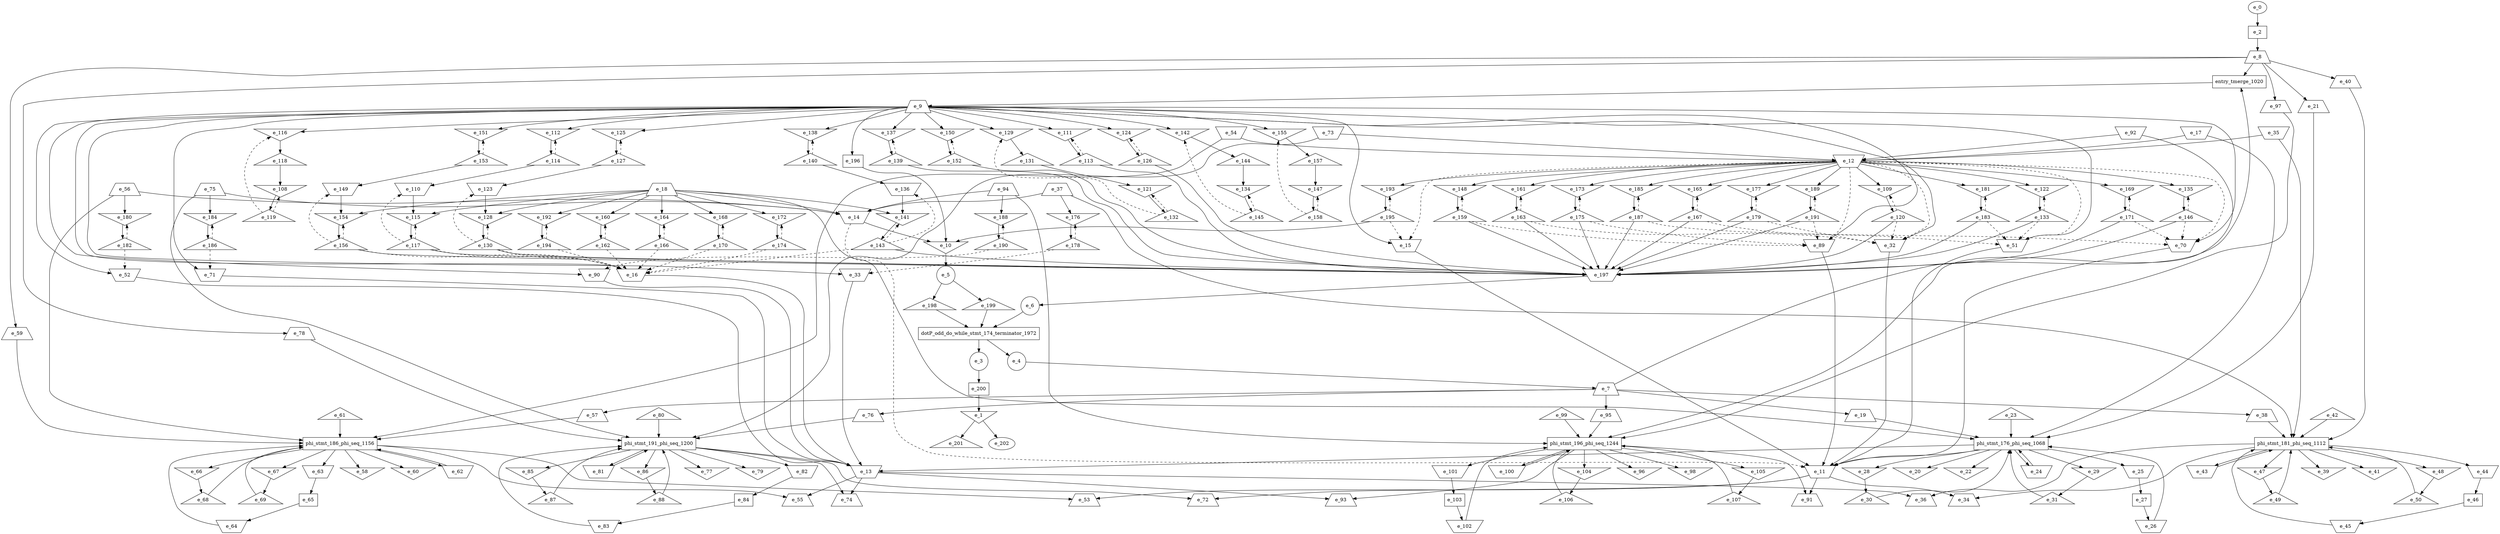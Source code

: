 digraph control_path {
  e_0: entry_node : n ;
  e_1 [shape = invtriangle];
  e_2 [shape = dot];
  e_3 [shape = circle];
  e_4 [shape = circle];
  e_5 [shape = circle];
  e_6 [shape = circle];
  e_7 [shape = trapezium];
  e_8 [shape = trapezium];
  e_9 [shape = trapezium];
  e_10 [shape = invtriangle];
  e_11 [shape = invtrapezium];
  e_12 [shape = invtrapezium];
  e_13 [shape = invtrapezium];
  e_14 [shape = invtrapezium];
  e_15 [shape = invtrapezium];
  e_16 [shape = invtrapezium];
  e_17 [shape = invtrapezium];
  e_18 [shape = trapezium];
  e_19 [shape = trapezium];
  e_20 [shape = invtriangle];
  e_21 [shape = trapezium];
  e_22 [shape = invtriangle];
  e_23 [shape = triangle];
  e_24 [shape = invtrapezium];
  e_25 [shape = invtrapezium];
  e_26 [shape = invtrapezium];
  e_27 [shape = dot];
  e_28 [shape = invtriangle];
  e_29 [shape = invtriangle];
  e_30 [shape = triangle];
  e_31 [shape = triangle];
  e_32 [shape = invtrapezium];
  e_33 [shape = invtrapezium];
  e_34 [shape = trapezium];
  e_35 [shape = invtrapezium];
  e_36 [shape = trapezium];
  e_37 [shape = trapezium];
  e_38 [shape = trapezium];
  e_39 [shape = invtriangle];
  e_40 [shape = trapezium];
  e_41 [shape = invtriangle];
  e_42 [shape = triangle];
  e_43 [shape = invtrapezium];
  e_44 [shape = invtrapezium];
  e_45 [shape = invtrapezium];
  e_46 [shape = dot];
  e_47 [shape = invtriangle];
  e_48 [shape = invtriangle];
  e_49 [shape = triangle];
  e_50 [shape = triangle];
  e_51 [shape = invtrapezium];
  e_52 [shape = invtrapezium];
  e_53 [shape = trapezium];
  e_54 [shape = invtrapezium];
  e_55 [shape = trapezium];
  e_56 [shape = trapezium];
  e_57 [shape = trapezium];
  e_58 [shape = invtriangle];
  e_59 [shape = trapezium];
  e_60 [shape = invtriangle];
  e_61 [shape = triangle];
  e_62 [shape = invtrapezium];
  e_63 [shape = invtrapezium];
  e_64 [shape = invtrapezium];
  e_65 [shape = dot];
  e_66 [shape = invtriangle];
  e_67 [shape = invtriangle];
  e_68 [shape = triangle];
  e_69 [shape = triangle];
  e_70 [shape = invtrapezium];
  e_71 [shape = invtrapezium];
  e_72 [shape = trapezium];
  e_73 [shape = invtrapezium];
  e_74 [shape = trapezium];
  e_75 [shape = trapezium];
  e_76 [shape = trapezium];
  e_77 [shape = invtriangle];
  e_78 [shape = trapezium];
  e_79 [shape = invtriangle];
  e_80 [shape = triangle];
  e_81 [shape = invtrapezium];
  e_82 [shape = invtrapezium];
  e_83 [shape = invtrapezium];
  e_84 [shape = dot];
  e_85 [shape = invtriangle];
  e_86 [shape = invtriangle];
  e_87 [shape = triangle];
  e_88 [shape = triangle];
  e_89 [shape = invtrapezium];
  e_90 [shape = invtrapezium];
  e_91 [shape = trapezium];
  e_92 [shape = invtrapezium];
  e_93 [shape = trapezium];
  e_94 [shape = trapezium];
  e_95 [shape = trapezium];
  e_96 [shape = invtriangle];
  e_97 [shape = trapezium];
  e_98 [shape = invtriangle];
  e_99 [shape = triangle];
  e_100 [shape = invtrapezium];
  e_101 [shape = invtrapezium];
  e_102 [shape = invtrapezium];
  e_103 [shape = dot];
  e_104 [shape = invtriangle];
  e_105 [shape = invtriangle];
  e_106 [shape = triangle];
  e_107 [shape = triangle];
  e_108 [shape = invtriangle];
  e_109 [shape = invtriangle];
  e_110 [shape = invtrapezium];
  e_111 [shape = invtriangle];
  e_112 [shape = invtriangle];
  e_113 [shape = triangle];
  e_114 [shape = triangle];
  e_115 [shape = invtriangle];
  e_116 [shape = invtriangle];
  e_117 [shape = triangle];
  e_118 [shape = triangle];
  e_119 [shape = triangle];
  e_120 [shape = triangle];
  e_121 [shape = invtriangle];
  e_122 [shape = invtriangle];
  e_123 [shape = invtrapezium];
  e_124 [shape = invtriangle];
  e_125 [shape = invtriangle];
  e_126 [shape = triangle];
  e_127 [shape = triangle];
  e_128 [shape = invtriangle];
  e_129 [shape = invtriangle];
  e_130 [shape = triangle];
  e_131 [shape = triangle];
  e_132 [shape = triangle];
  e_133 [shape = triangle];
  e_134 [shape = invtriangle];
  e_135 [shape = invtriangle];
  e_136 [shape = invtrapezium];
  e_137 [shape = invtriangle];
  e_138 [shape = invtriangle];
  e_139 [shape = triangle];
  e_140 [shape = triangle];
  e_141 [shape = invtriangle];
  e_142 [shape = invtriangle];
  e_143 [shape = triangle];
  e_144 [shape = triangle];
  e_145 [shape = triangle];
  e_146 [shape = triangle];
  e_147 [shape = invtriangle];
  e_148 [shape = invtriangle];
  e_149 [shape = invtrapezium];
  e_150 [shape = invtriangle];
  e_151 [shape = invtriangle];
  e_152 [shape = triangle];
  e_153 [shape = triangle];
  e_154 [shape = invtriangle];
  e_155 [shape = invtriangle];
  e_156 [shape = triangle];
  e_157 [shape = triangle];
  e_158 [shape = triangle];
  e_159 [shape = triangle];
  e_160 [shape = invtriangle];
  e_161 [shape = invtriangle];
  e_162 [shape = triangle];
  e_163 [shape = triangle];
  e_164 [shape = invtriangle];
  e_165 [shape = invtriangle];
  e_166 [shape = triangle];
  e_167 [shape = triangle];
  e_168 [shape = invtriangle];
  e_169 [shape = invtriangle];
  e_170 [shape = triangle];
  e_171 [shape = triangle];
  e_172 [shape = invtriangle];
  e_173 [shape = invtriangle];
  e_174 [shape = triangle];
  e_175 [shape = triangle];
  e_176 [shape = invtriangle];
  e_177 [shape = invtriangle];
  e_178 [shape = triangle];
  e_179 [shape = triangle];
  e_180 [shape = invtriangle];
  e_181 [shape = invtriangle];
  e_182 [shape = triangle];
  e_183 [shape = triangle];
  e_184 [shape = invtriangle];
  e_185 [shape = invtriangle];
  e_186 [shape = triangle];
  e_187 [shape = triangle];
  e_188 [shape = invtriangle];
  e_189 [shape = invtriangle];
  e_190 [shape = triangle];
  e_191 [shape = triangle];
  e_192 [shape = invtriangle];
  e_193 [shape = invtriangle];
  e_194 [shape = triangle];
  e_195 [shape = triangle];
  e_196 [shape = dot];
  e_197 [shape = invtrapezium];
  e_198 [shape = triangle];
  e_199 [shape = triangle];
  e_200 [shape = dot];
  e_201 [shape = triangle];
  e_202: exit_node : s ;
  e_200 -> e_1;
  e_0 -> e_2;
  e_10 -> e_5;
  e_197 -> e_6;
  e_4 -> e_7;
  e_2 -> e_8;
  e_14 -> e_10;
  e_195 -> e_10;
  e_196 -> e_10;
  e_15 -> e_11;
  e_32 -> e_11;
  e_51 -> e_11;
  e_70 -> e_11;
  e_89 -> e_11;
  e_14 -> e_11[style = dashed];
  e_17 -> e_12;
  e_35 -> e_12;
  e_54 -> e_12;
  e_73 -> e_12;
  e_92 -> e_12;
  e_16 -> e_13;
  e_33 -> e_13;
  e_52 -> e_13;
  e_71 -> e_13;
  e_90 -> e_13;
  e_18 -> e_14;
  e_37 -> e_14;
  e_56 -> e_14;
  e_75 -> e_14;
  e_94 -> e_14;
  e_9 -> e_15;
  e_12 -> e_15[style = dashed];
  e_195 -> e_15[style = dashed];
  e_9 -> e_16;
  e_130 -> e_16[style = dashed];
  e_174 -> e_16[style = dashed];
  e_170 -> e_16[style = dashed];
  e_166 -> e_16[style = dashed];
  e_162 -> e_16[style = dashed];
  e_156 -> e_16[style = dashed];
  e_143 -> e_16[style = dashed];
  e_194 -> e_16[style = dashed];
  e_117 -> e_16[style = dashed];
  e_7 -> e_19;
  e_8 -> e_21;
  e_27 -> e_26;
  e_25 -> e_27;
  e_28 -> e_30;
  e_29 -> e_31;
  e_9 -> e_32;
  e_12 -> e_32[style = dashed];
  e_179 -> e_32[style = dashed];
  e_163 -> e_32[style = dashed];
  e_120 -> e_32[style = dashed];
  e_9 -> e_33;
  e_178 -> e_33[style = dashed];
  e_11 -> e_34;
  e_13 -> e_36;
  e_7 -> e_38;
  e_8 -> e_40;
  e_46 -> e_45;
  e_44 -> e_46;
  e_47 -> e_49;
  e_48 -> e_50;
  e_9 -> e_51;
  e_12 -> e_51[style = dashed];
  e_183 -> e_51[style = dashed];
  e_133 -> e_51[style = dashed];
  e_167 -> e_51[style = dashed];
  e_9 -> e_52;
  e_182 -> e_52[style = dashed];
  e_11 -> e_53;
  e_13 -> e_55;
  e_7 -> e_57;
  e_8 -> e_59;
  e_65 -> e_64;
  e_63 -> e_65;
  e_66 -> e_68;
  e_67 -> e_69;
  e_9 -> e_70;
  e_12 -> e_70[style = dashed];
  e_171 -> e_70[style = dashed];
  e_187 -> e_70[style = dashed];
  e_146 -> e_70[style = dashed];
  e_9 -> e_71;
  e_186 -> e_71[style = dashed];
  e_11 -> e_72;
  e_13 -> e_74;
  e_7 -> e_76;
  e_8 -> e_78;
  e_84 -> e_83;
  e_82 -> e_84;
  e_85 -> e_87;
  e_86 -> e_88;
  e_9 -> e_89;
  e_12 -> e_89[style = dashed];
  e_175 -> e_89[style = dashed];
  e_159 -> e_89[style = dashed];
  e_191 -> e_89[style = dashed];
  e_9 -> e_90;
  e_190 -> e_90[style = dashed];
  e_11 -> e_91;
  e_13 -> e_93;
  e_7 -> e_95;
  e_8 -> e_97;
  e_103 -> e_102;
  e_101 -> e_103;
  e_104 -> e_106;
  e_105 -> e_107;
  e_118 -> e_108;
  e_119 -> e_108[style = dashed];
  e_12 -> e_109;
  e_120 -> e_109[style = dashed];
  e_114 -> e_110;
  e_117 -> e_110[style = dashed];
  e_9 -> e_111;
  e_113 -> e_111[style = dashed];
  e_9 -> e_112;
  e_114 -> e_112[style = dashed];
  e_111 -> e_113;
  e_112 -> e_114;
  e_18 -> e_115;
  e_110 -> e_115;
  e_117 -> e_115[style = dashed];
  e_9 -> e_116;
  e_119 -> e_116[style = dashed];
  e_115 -> e_117;
  e_116 -> e_118;
  e_108 -> e_119;
  e_109 -> e_120;
  e_131 -> e_121;
  e_132 -> e_121[style = dashed];
  e_12 -> e_122;
  e_133 -> e_122[style = dashed];
  e_127 -> e_123;
  e_130 -> e_123[style = dashed];
  e_9 -> e_124;
  e_126 -> e_124[style = dashed];
  e_9 -> e_125;
  e_127 -> e_125[style = dashed];
  e_124 -> e_126;
  e_125 -> e_127;
  e_18 -> e_128;
  e_123 -> e_128;
  e_130 -> e_128[style = dashed];
  e_9 -> e_129;
  e_132 -> e_129[style = dashed];
  e_128 -> e_130;
  e_129 -> e_131;
  e_121 -> e_132;
  e_122 -> e_133;
  e_144 -> e_134;
  e_145 -> e_134[style = dashed];
  e_12 -> e_135;
  e_146 -> e_135[style = dashed];
  e_140 -> e_136;
  e_143 -> e_136[style = dashed];
  e_9 -> e_137;
  e_139 -> e_137[style = dashed];
  e_9 -> e_138;
  e_140 -> e_138[style = dashed];
  e_137 -> e_139;
  e_138 -> e_140;
  e_18 -> e_141;
  e_136 -> e_141;
  e_143 -> e_141[style = dashed];
  e_9 -> e_142;
  e_145 -> e_142[style = dashed];
  e_141 -> e_143;
  e_142 -> e_144;
  e_134 -> e_145;
  e_135 -> e_146;
  e_157 -> e_147;
  e_158 -> e_147[style = dashed];
  e_12 -> e_148;
  e_159 -> e_148[style = dashed];
  e_153 -> e_149;
  e_156 -> e_149[style = dashed];
  e_9 -> e_150;
  e_152 -> e_150[style = dashed];
  e_9 -> e_151;
  e_153 -> e_151[style = dashed];
  e_150 -> e_152;
  e_151 -> e_153;
  e_18 -> e_154;
  e_149 -> e_154;
  e_156 -> e_154[style = dashed];
  e_9 -> e_155;
  e_158 -> e_155[style = dashed];
  e_154 -> e_156;
  e_155 -> e_157;
  e_147 -> e_158;
  e_148 -> e_159;
  e_18 -> e_160;
  e_162 -> e_160[style = dashed];
  e_12 -> e_161;
  e_163 -> e_161[style = dashed];
  e_160 -> e_162;
  e_161 -> e_163;
  e_18 -> e_164;
  e_166 -> e_164[style = dashed];
  e_12 -> e_165;
  e_167 -> e_165[style = dashed];
  e_164 -> e_166;
  e_165 -> e_167;
  e_18 -> e_168;
  e_170 -> e_168[style = dashed];
  e_12 -> e_169;
  e_171 -> e_169[style = dashed];
  e_168 -> e_170;
  e_169 -> e_171;
  e_18 -> e_172;
  e_174 -> e_172[style = dashed];
  e_12 -> e_173;
  e_175 -> e_173[style = dashed];
  e_172 -> e_174;
  e_173 -> e_175;
  e_37 -> e_176;
  e_178 -> e_176[style = dashed];
  e_12 -> e_177;
  e_179 -> e_177[style = dashed];
  e_176 -> e_178;
  e_177 -> e_179;
  e_56 -> e_180;
  e_182 -> e_180[style = dashed];
  e_12 -> e_181;
  e_183 -> e_181[style = dashed];
  e_180 -> e_182;
  e_181 -> e_183;
  e_75 -> e_184;
  e_186 -> e_184[style = dashed];
  e_12 -> e_185;
  e_187 -> e_185[style = dashed];
  e_184 -> e_186;
  e_185 -> e_187;
  e_94 -> e_188;
  e_190 -> e_188[style = dashed];
  e_12 -> e_189;
  e_191 -> e_189[style = dashed];
  e_188 -> e_190;
  e_189 -> e_191;
  e_18 -> e_192;
  e_194 -> e_192[style = dashed];
  e_12 -> e_193;
  e_195 -> e_193[style = dashed];
  e_192 -> e_194;
  e_193 -> e_195;
  e_9 -> e_196;
  e_130 -> e_197;
  e_175 -> e_197;
  e_179 -> e_197;
  e_171 -> e_197;
  e_183 -> e_197;
  e_133 -> e_197;
  e_167 -> e_197;
  e_163 -> e_197;
  e_159 -> e_197;
  e_187 -> e_197;
  e_156 -> e_197;
  e_152 -> e_197;
  e_146 -> e_197;
  e_143 -> e_197;
  e_139 -> e_197;
  e_126 -> e_197;
  e_191 -> e_197;
  e_113 -> e_197;
  e_117 -> e_197;
  e_120 -> e_197;
  e_5 -> e_198;
  e_5 -> e_199;
  e_3 -> e_200;
  e_1 -> e_201;
  e_1 -> e_202;
  dotP_odd_do_while_stmt_174_terminator_1972 [shape=rectangle];
e_6 -> dotP_odd_do_while_stmt_174_terminator_1972;
e_199 -> dotP_odd_do_while_stmt_174_terminator_1972;
e_198 -> dotP_odd_do_while_stmt_174_terminator_1972;
dotP_odd_do_while_stmt_174_terminator_1972 -> e_4;
dotP_odd_do_while_stmt_174_terminator_1972 -> e_3;
  phi_stmt_176_phi_seq_1068 [shape=rectangle];
e_21 -> phi_stmt_176_phi_seq_1068;
phi_stmt_176_phi_seq_1068 -> e_24;
phi_stmt_176_phi_seq_1068 -> e_25;
phi_stmt_176_phi_seq_1068 -> e_22;
e_24 -> phi_stmt_176_phi_seq_1068;
e_26 -> phi_stmt_176_phi_seq_1068;
e_19 -> phi_stmt_176_phi_seq_1068;
phi_stmt_176_phi_seq_1068 -> e_28;
phi_stmt_176_phi_seq_1068 -> e_29;
phi_stmt_176_phi_seq_1068 -> e_20;
e_30 -> phi_stmt_176_phi_seq_1068;
e_31 -> phi_stmt_176_phi_seq_1068;
e_17 -> phi_stmt_176_phi_seq_1068;
e_18 -> phi_stmt_176_phi_seq_1068;
phi_stmt_176_phi_seq_1068 -> e_11;
phi_stmt_176_phi_seq_1068 -> e_13;
e_23 -> phi_stmt_176_phi_seq_1068;
  phi_stmt_181_phi_seq_1112 [shape=rectangle];
e_40 -> phi_stmt_181_phi_seq_1112;
phi_stmt_181_phi_seq_1112 -> e_43;
phi_stmt_181_phi_seq_1112 -> e_44;
phi_stmt_181_phi_seq_1112 -> e_41;
e_43 -> phi_stmt_181_phi_seq_1112;
e_45 -> phi_stmt_181_phi_seq_1112;
e_38 -> phi_stmt_181_phi_seq_1112;
phi_stmt_181_phi_seq_1112 -> e_47;
phi_stmt_181_phi_seq_1112 -> e_48;
phi_stmt_181_phi_seq_1112 -> e_39;
e_49 -> phi_stmt_181_phi_seq_1112;
e_50 -> phi_stmt_181_phi_seq_1112;
e_35 -> phi_stmt_181_phi_seq_1112;
e_37 -> phi_stmt_181_phi_seq_1112;
phi_stmt_181_phi_seq_1112 -> e_34;
phi_stmt_181_phi_seq_1112 -> e_36;
e_42 -> phi_stmt_181_phi_seq_1112;
  phi_stmt_186_phi_seq_1156 [shape=rectangle];
e_59 -> phi_stmt_186_phi_seq_1156;
phi_stmt_186_phi_seq_1156 -> e_62;
phi_stmt_186_phi_seq_1156 -> e_63;
phi_stmt_186_phi_seq_1156 -> e_60;
e_62 -> phi_stmt_186_phi_seq_1156;
e_64 -> phi_stmt_186_phi_seq_1156;
e_57 -> phi_stmt_186_phi_seq_1156;
phi_stmt_186_phi_seq_1156 -> e_66;
phi_stmt_186_phi_seq_1156 -> e_67;
phi_stmt_186_phi_seq_1156 -> e_58;
e_68 -> phi_stmt_186_phi_seq_1156;
e_69 -> phi_stmt_186_phi_seq_1156;
e_54 -> phi_stmt_186_phi_seq_1156;
e_56 -> phi_stmt_186_phi_seq_1156;
phi_stmt_186_phi_seq_1156 -> e_53;
phi_stmt_186_phi_seq_1156 -> e_55;
e_61 -> phi_stmt_186_phi_seq_1156;
  phi_stmt_191_phi_seq_1200 [shape=rectangle];
e_78 -> phi_stmt_191_phi_seq_1200;
phi_stmt_191_phi_seq_1200 -> e_81;
phi_stmt_191_phi_seq_1200 -> e_82;
phi_stmt_191_phi_seq_1200 -> e_79;
e_81 -> phi_stmt_191_phi_seq_1200;
e_83 -> phi_stmt_191_phi_seq_1200;
e_76 -> phi_stmt_191_phi_seq_1200;
phi_stmt_191_phi_seq_1200 -> e_85;
phi_stmt_191_phi_seq_1200 -> e_86;
phi_stmt_191_phi_seq_1200 -> e_77;
e_87 -> phi_stmt_191_phi_seq_1200;
e_88 -> phi_stmt_191_phi_seq_1200;
e_73 -> phi_stmt_191_phi_seq_1200;
e_75 -> phi_stmt_191_phi_seq_1200;
phi_stmt_191_phi_seq_1200 -> e_72;
phi_stmt_191_phi_seq_1200 -> e_74;
e_80 -> phi_stmt_191_phi_seq_1200;
  phi_stmt_196_phi_seq_1244 [shape=rectangle];
e_97 -> phi_stmt_196_phi_seq_1244;
phi_stmt_196_phi_seq_1244 -> e_100;
phi_stmt_196_phi_seq_1244 -> e_101;
phi_stmt_196_phi_seq_1244 -> e_98;
e_100 -> phi_stmt_196_phi_seq_1244;
e_102 -> phi_stmt_196_phi_seq_1244;
e_95 -> phi_stmt_196_phi_seq_1244;
phi_stmt_196_phi_seq_1244 -> e_104;
phi_stmt_196_phi_seq_1244 -> e_105;
phi_stmt_196_phi_seq_1244 -> e_96;
e_106 -> phi_stmt_196_phi_seq_1244;
e_107 -> phi_stmt_196_phi_seq_1244;
e_92 -> phi_stmt_196_phi_seq_1244;
e_94 -> phi_stmt_196_phi_seq_1244;
phi_stmt_196_phi_seq_1244 -> e_91;
phi_stmt_196_phi_seq_1244 -> e_93;
e_99 -> phi_stmt_196_phi_seq_1244;
entry_tmerge_1020 [shape = rectangle]; 
e_7 -> entry_tmerge_1020;
e_8 -> entry_tmerge_1020;
entry_tmerge_1020 -> e_9;
}
